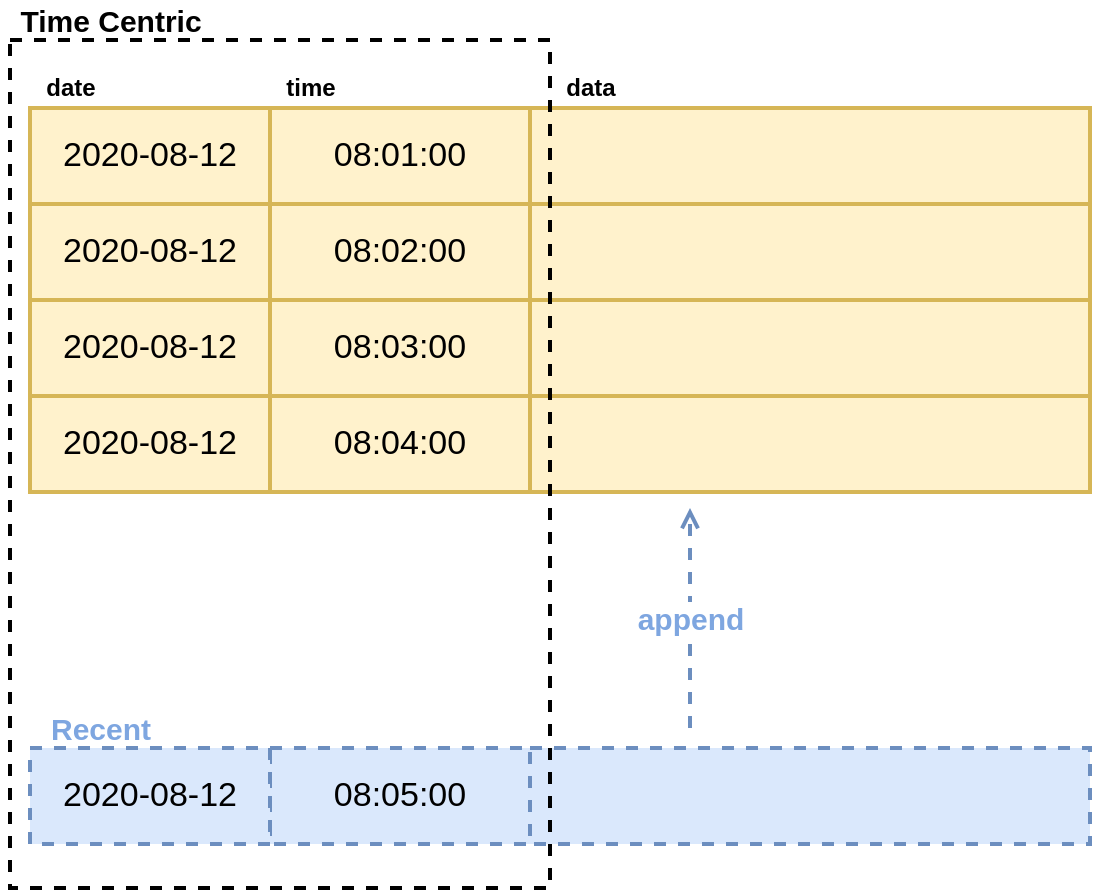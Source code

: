 <mxfile version="14.6.13" type="device" pages="4"><diagram id="tvjZmg80BJ4ctEvOq44K" name="Time Series Data"><mxGraphModel dx="1106" dy="1003" grid="1" gridSize="10" guides="1" tooltips="1" connect="1" arrows="1" fold="1" page="1" pageScale="1" pageWidth="850" pageHeight="1100" math="0" shadow="0"><root><mxCell id="0"/><mxCell id="1" parent="0"/><mxCell id="Ni51TnmwfrD2Zz_GujmC-1" value="2020-08-12" style="rounded=0;whiteSpace=wrap;html=1;strokeWidth=2;fontSize=17;fillColor=#fff2cc;strokeColor=#d6b656;" parent="1" vertex="1"><mxGeometry x="110" y="310" width="120" height="48" as="geometry"/></mxCell><mxCell id="Ni51TnmwfrD2Zz_GujmC-2" value="08:01:00" style="rounded=0;whiteSpace=wrap;html=1;strokeWidth=2;fontSize=17;fillColor=#fff2cc;strokeColor=#d6b656;" parent="1" vertex="1"><mxGeometry x="230" y="310" width="130" height="48" as="geometry"/></mxCell><mxCell id="Ni51TnmwfrD2Zz_GujmC-4" value="08:02:00" style="rounded=0;whiteSpace=wrap;html=1;strokeWidth=2;fontSize=17;fillColor=#fff2cc;strokeColor=#d6b656;" parent="1" vertex="1"><mxGeometry x="230" y="358" width="130" height="48" as="geometry"/></mxCell><mxCell id="Ni51TnmwfrD2Zz_GujmC-6" value="08:03:00" style="rounded=0;whiteSpace=wrap;html=1;strokeWidth=2;fontSize=17;fillColor=#fff2cc;strokeColor=#d6b656;" parent="1" vertex="1"><mxGeometry x="230" y="406" width="130" height="48" as="geometry"/></mxCell><mxCell id="Ni51TnmwfrD2Zz_GujmC-8" value="08:04:00" style="rounded=0;whiteSpace=wrap;html=1;strokeWidth=2;fontSize=17;fillColor=#fff2cc;strokeColor=#d6b656;" parent="1" vertex="1"><mxGeometry x="230" y="454" width="130" height="48" as="geometry"/></mxCell><mxCell id="Ni51TnmwfrD2Zz_GujmC-9" value="date" style="text;html=1;align=center;verticalAlign=middle;resizable=0;points=[];autosize=1;strokeColor=none;fontStyle=1" parent="1" vertex="1"><mxGeometry x="110" y="290" width="40" height="20" as="geometry"/></mxCell><mxCell id="Ni51TnmwfrD2Zz_GujmC-10" value="time" style="text;html=1;align=center;verticalAlign=middle;resizable=0;points=[];autosize=1;strokeColor=none;fontStyle=1" parent="1" vertex="1"><mxGeometry x="230" y="290" width="40" height="20" as="geometry"/></mxCell><mxCell id="Ni51TnmwfrD2Zz_GujmC-11" value="2020-08-12" style="rounded=0;whiteSpace=wrap;html=1;strokeWidth=2;fontSize=17;fillColor=#fff2cc;strokeColor=#d6b656;" parent="1" vertex="1"><mxGeometry x="110" y="358" width="120" height="48" as="geometry"/></mxCell><mxCell id="Ni51TnmwfrD2Zz_GujmC-12" value="2020-08-12" style="rounded=0;whiteSpace=wrap;html=1;strokeWidth=2;fontSize=17;fillColor=#fff2cc;strokeColor=#d6b656;" parent="1" vertex="1"><mxGeometry x="110" y="406" width="120" height="48" as="geometry"/></mxCell><mxCell id="Ni51TnmwfrD2Zz_GujmC-13" value="2020-08-12" style="rounded=0;whiteSpace=wrap;html=1;strokeWidth=2;fontSize=17;fillColor=#fff2cc;strokeColor=#d6b656;" parent="1" vertex="1"><mxGeometry x="110" y="454" width="120" height="48" as="geometry"/></mxCell><mxCell id="Ni51TnmwfrD2Zz_GujmC-14" value="" style="rounded=0;whiteSpace=wrap;html=1;strokeWidth=2;fontSize=17;fillColor=#fff2cc;strokeColor=#d6b656;" parent="1" vertex="1"><mxGeometry x="360" y="310" width="280" height="48" as="geometry"/></mxCell><mxCell id="Ni51TnmwfrD2Zz_GujmC-15" value="" style="rounded=0;whiteSpace=wrap;html=1;strokeWidth=2;fontSize=17;fillColor=#fff2cc;strokeColor=#d6b656;" parent="1" vertex="1"><mxGeometry x="360" y="358" width="280" height="48" as="geometry"/></mxCell><mxCell id="Ni51TnmwfrD2Zz_GujmC-16" value="" style="rounded=0;whiteSpace=wrap;html=1;strokeWidth=2;fontSize=17;fillColor=#fff2cc;strokeColor=#d6b656;" parent="1" vertex="1"><mxGeometry x="360" y="406" width="280" height="48" as="geometry"/></mxCell><mxCell id="Ni51TnmwfrD2Zz_GujmC-17" value="" style="rounded=0;whiteSpace=wrap;html=1;strokeWidth=2;fontSize=17;fillColor=#fff2cc;strokeColor=#d6b656;" parent="1" vertex="1"><mxGeometry x="360" y="454" width="280" height="48" as="geometry"/></mxCell><mxCell id="Ni51TnmwfrD2Zz_GujmC-18" value="08:05:00" style="rounded=0;whiteSpace=wrap;html=1;strokeWidth=2;fontSize=17;fillColor=#dae8fc;strokeColor=#6c8ebf;dashed=1;" parent="1" vertex="1"><mxGeometry x="230" y="630" width="130" height="48" as="geometry"/></mxCell><mxCell id="Ni51TnmwfrD2Zz_GujmC-19" value="2020-08-12" style="rounded=0;whiteSpace=wrap;html=1;strokeWidth=2;fontSize=17;fillColor=#dae8fc;strokeColor=#6c8ebf;dashed=1;" parent="1" vertex="1"><mxGeometry x="110" y="630" width="120" height="48" as="geometry"/></mxCell><mxCell id="Ni51TnmwfrD2Zz_GujmC-20" value="" style="rounded=0;whiteSpace=wrap;html=1;strokeWidth=2;fontSize=17;fillColor=#dae8fc;strokeColor=#6c8ebf;dashed=1;" parent="1" vertex="1"><mxGeometry x="360" y="630" width="280" height="48" as="geometry"/></mxCell><mxCell id="Ni51TnmwfrD2Zz_GujmC-21" value="append" style="endArrow=open;html=1;strokeWidth=2;dashed=1;endFill=0;fillColor=#dae8fc;strokeColor=#6c8ebf;fontColor=#7EA6E0;fontSize=15;fontStyle=1" parent="1" edge="1"><mxGeometry width="50" height="50" relative="1" as="geometry"><mxPoint x="440" y="620" as="sourcePoint"/><mxPoint x="440" y="510" as="targetPoint"/></mxGeometry></mxCell><mxCell id="Ni51TnmwfrD2Zz_GujmC-22" value="data" style="text;html=1;align=center;verticalAlign=middle;resizable=0;points=[];autosize=1;strokeColor=none;fontStyle=1" parent="1" vertex="1"><mxGeometry x="370" y="290" width="40" height="20" as="geometry"/></mxCell><mxCell id="Ni51TnmwfrD2Zz_GujmC-23" value="Recent" style="text;html=1;align=center;verticalAlign=middle;resizable=0;points=[];autosize=1;strokeColor=none;fontSize=15;fontColor=#7EA6E0;fontStyle=1" parent="1" vertex="1"><mxGeometry x="110" y="610" width="70" height="20" as="geometry"/></mxCell><mxCell id="Ni51TnmwfrD2Zz_GujmC-24" value="" style="rounded=0;whiteSpace=wrap;html=1;strokeWidth=2;fontSize=17;dashed=1;fontColor=#7EA6E0;fillColor=none;" parent="1" vertex="1"><mxGeometry x="100" y="276" width="270" height="424" as="geometry"/></mxCell><mxCell id="Ni51TnmwfrD2Zz_GujmC-25" value="Time Centric" style="text;html=1;align=center;verticalAlign=middle;resizable=0;points=[];autosize=1;fontSize=15;fontStyle=1" parent="1" vertex="1"><mxGeometry x="95" y="256" width="110" height="20" as="geometry"/></mxCell></root></mxGraphModel></diagram><diagram id="niwsqTGdOMO9non4KrKn" name="chunk"><mxGraphModel dx="1106" dy="1003" grid="1" gridSize="10" guides="1" tooltips="1" connect="1" arrows="1" fold="1" page="1" pageScale="1" pageWidth="850" pageHeight="1100" math="0" shadow="0"><root><mxCell id="eSI1UPvOs0fSMPOJMn6v-0"/><mxCell id="eSI1UPvOs0fSMPOJMn6v-1" parent="eSI1UPvOs0fSMPOJMn6v-0"/><mxCell id="Gyn_Cm93lA5o3Iy0BYOc-23" value="hypertable" style="text;html=1;align=center;verticalAlign=middle;resizable=0;points=[];autosize=1;fontSize=15;fontStyle=1" parent="eSI1UPvOs0fSMPOJMn6v-1" vertex="1"><mxGeometry x="90" y="210" width="90" height="20" as="geometry"/></mxCell><mxCell id="Gyn_Cm93lA5o3Iy0BYOc-41" value="2020-08-13" style="rounded=0;whiteSpace=wrap;html=1;strokeWidth=2;fontSize=17;fillColor=#fff2cc;strokeColor=#d6b656;" parent="eSI1UPvOs0fSMPOJMn6v-1" vertex="1"><mxGeometry x="110" y="560" width="120" height="48" as="geometry"/></mxCell><mxCell id="Gyn_Cm93lA5o3Iy0BYOc-42" value="2020-08-13" style="rounded=0;whiteSpace=wrap;html=1;strokeWidth=2;fontSize=17;fillColor=#fff2cc;strokeColor=#d6b656;" parent="eSI1UPvOs0fSMPOJMn6v-1" vertex="1"><mxGeometry x="110" y="608" width="120" height="48" as="geometry"/></mxCell><mxCell id="Gyn_Cm93lA5o3Iy0BYOc-45" value="" style="rounded=0;whiteSpace=wrap;html=1;strokeWidth=2;fontSize=17;fillColor=#fff2cc;strokeColor=#d6b656;" parent="eSI1UPvOs0fSMPOJMn6v-1" vertex="1"><mxGeometry x="360" y="560" width="310" height="48" as="geometry"/></mxCell><mxCell id="Gyn_Cm93lA5o3Iy0BYOc-46" value="" style="rounded=0;whiteSpace=wrap;html=1;strokeWidth=2;fontSize=17;fillColor=#fff2cc;strokeColor=#d6b656;" parent="eSI1UPvOs0fSMPOJMn6v-1" vertex="1"><mxGeometry x="360" y="608" width="310" height="48" as="geometry"/></mxCell><mxCell id="Gyn_Cm93lA5o3Iy0BYOc-47" value="" style="rounded=0;whiteSpace=wrap;html=1;strokeWidth=2;fontSize=17;fillColor=#fff2cc;strokeColor=#d6b656;" parent="eSI1UPvOs0fSMPOJMn6v-1" vertex="1"><mxGeometry x="360" y="656" width="310" height="48" as="geometry"/></mxCell><mxCell id="Gyn_Cm93lA5o3Iy0BYOc-48" value="" style="rounded=0;whiteSpace=wrap;html=1;strokeWidth=2;fontSize=17;fillColor=#fff2cc;strokeColor=#d6b656;" parent="eSI1UPvOs0fSMPOJMn6v-1" vertex="1"><mxGeometry x="360" y="704" width="310" height="48" as="geometry"/></mxCell><mxCell id="Gyn_Cm93lA5o3Iy0BYOc-49" value="00:00:00" style="rounded=0;whiteSpace=wrap;html=1;strokeWidth=2;fontSize=17;fillColor=#fff2cc;strokeColor=#d6b656;" parent="eSI1UPvOs0fSMPOJMn6v-1" vertex="1"><mxGeometry x="230" y="560" width="130" height="48" as="geometry"/></mxCell><mxCell id="Gyn_Cm93lA5o3Iy0BYOc-50" value="00:01:00" style="rounded=0;whiteSpace=wrap;html=1;strokeWidth=2;fontSize=17;fillColor=#fff2cc;strokeColor=#d6b656;" parent="eSI1UPvOs0fSMPOJMn6v-1" vertex="1"><mxGeometry x="230" y="608" width="130" height="48" as="geometry"/></mxCell><mxCell id="Gyn_Cm93lA5o3Iy0BYOc-51" value="..." style="rounded=0;whiteSpace=wrap;html=1;strokeWidth=2;fontSize=17;fillColor=#fff2cc;strokeColor=#d6b656;" parent="eSI1UPvOs0fSMPOJMn6v-1" vertex="1"><mxGeometry x="230" y="656" width="130" height="48" as="geometry"/></mxCell><mxCell id="Gyn_Cm93lA5o3Iy0BYOc-52" value="23:59:00" style="rounded=0;whiteSpace=wrap;html=1;strokeWidth=2;fontSize=17;fillColor=#fff2cc;strokeColor=#d6b656;" parent="eSI1UPvOs0fSMPOJMn6v-1" vertex="1"><mxGeometry x="230" y="704" width="130" height="48" as="geometry"/></mxCell><mxCell id="Gyn_Cm93lA5o3Iy0BYOc-53" value="2020-08-13" style="rounded=0;whiteSpace=wrap;html=1;strokeWidth=2;fontSize=17;fillColor=#fff2cc;strokeColor=#d6b656;" parent="eSI1UPvOs0fSMPOJMn6v-1" vertex="1"><mxGeometry x="110" y="656" width="120" height="48" as="geometry"/></mxCell><mxCell id="Gyn_Cm93lA5o3Iy0BYOc-54" value="2020-08-13" style="rounded=0;whiteSpace=wrap;html=1;strokeWidth=2;fontSize=17;fillColor=#fff2cc;strokeColor=#d6b656;" parent="eSI1UPvOs0fSMPOJMn6v-1" vertex="1"><mxGeometry x="110" y="704" width="120" height="48" as="geometry"/></mxCell><mxCell id="Gyn_Cm93lA5o3Iy0BYOc-26" value="00:00:00" style="rounded=0;whiteSpace=wrap;html=1;strokeWidth=2;fontSize=12;fillColor=#ffe6cc;strokeColor=#d79b00;" parent="eSI1UPvOs0fSMPOJMn6v-1" vertex="1"><mxGeometry x="421.126" y="256.14" width="77.757" height="27.718" as="geometry"/></mxCell><mxCell id="Gyn_Cm93lA5o3Iy0BYOc-27" value="00:01:00" style="rounded=0;whiteSpace=wrap;html=1;strokeWidth=2;fontSize=12;fillColor=#ffe6cc;strokeColor=#d79b00;" parent="eSI1UPvOs0fSMPOJMn6v-1" vertex="1"><mxGeometry x="421.126" y="283.858" width="77.757" height="27.718" as="geometry"/></mxCell><mxCell id="Gyn_Cm93lA5o3Iy0BYOc-28" value="..." style="rounded=0;whiteSpace=wrap;html=1;strokeWidth=2;fontSize=12;fillColor=#ffe6cc;strokeColor=#d79b00;" parent="eSI1UPvOs0fSMPOJMn6v-1" vertex="1"><mxGeometry x="421.126" y="311.577" width="77.757" height="27.718" as="geometry"/></mxCell><mxCell id="Gyn_Cm93lA5o3Iy0BYOc-29" value="23:59:00" style="rounded=0;whiteSpace=wrap;html=1;strokeWidth=2;fontSize=12;fillColor=#ffe6cc;strokeColor=#d79b00;" parent="eSI1UPvOs0fSMPOJMn6v-1" vertex="1"><mxGeometry x="421.126" y="339.295" width="77.757" height="27.718" as="geometry"/></mxCell><mxCell id="Gyn_Cm93lA5o3Iy0BYOc-33" value="" style="rounded=0;whiteSpace=wrap;html=1;strokeWidth=2;fontSize=12;fillColor=#ffe6cc;strokeColor=#d79b00;" parent="eSI1UPvOs0fSMPOJMn6v-1" vertex="1"><mxGeometry x="498.883" y="256.14" width="167.477" height="27.718" as="geometry"/></mxCell><mxCell id="Gyn_Cm93lA5o3Iy0BYOc-34" value="" style="rounded=0;whiteSpace=wrap;html=1;strokeWidth=2;fontSize=12;fillColor=#ffe6cc;strokeColor=#d79b00;" parent="eSI1UPvOs0fSMPOJMn6v-1" vertex="1"><mxGeometry x="498.883" y="283.858" width="167.477" height="27.718" as="geometry"/></mxCell><mxCell id="Gyn_Cm93lA5o3Iy0BYOc-35" value="" style="rounded=0;whiteSpace=wrap;html=1;strokeWidth=2;fontSize=12;fillColor=#ffe6cc;strokeColor=#d79b00;" parent="eSI1UPvOs0fSMPOJMn6v-1" vertex="1"><mxGeometry x="498.883" y="311.577" width="167.477" height="27.718" as="geometry"/></mxCell><mxCell id="Gyn_Cm93lA5o3Iy0BYOc-36" value="" style="rounded=0;whiteSpace=wrap;html=1;strokeWidth=2;fontSize=12;fillColor=#ffe6cc;strokeColor=#d79b00;" parent="eSI1UPvOs0fSMPOJMn6v-1" vertex="1"><mxGeometry x="498.883" y="339.295" width="167.477" height="27.718" as="geometry"/></mxCell><mxCell id="Gyn_Cm93lA5o3Iy0BYOc-57" value="2020-08-10" style="text;html=1;align=center;verticalAlign=middle;resizable=0;points=[];autosize=1;strokeColor=none;fontSize=12;fontColor=#FFB570;" parent="eSI1UPvOs0fSMPOJMn6v-1" vertex="1"><mxGeometry x="419.35" y="236.14" width="80" height="20" as="geometry"/></mxCell><mxCell id="Gyn_Cm93lA5o3Iy0BYOc-10" value="" style="rounded=0;whiteSpace=wrap;html=1;strokeWidth=2;fontSize=12;fillColor=#ffe6cc;strokeColor=#d79b00;" parent="eSI1UPvOs0fSMPOJMn6v-1" vertex="1"><mxGeometry x="498.88" y="409.997" width="167.477" height="27.718" as="geometry"/></mxCell><mxCell id="Gyn_Cm93lA5o3Iy0BYOc-11" value="" style="rounded=0;whiteSpace=wrap;html=1;strokeWidth=2;fontSize=12;fillColor=#ffe6cc;strokeColor=#d79b00;" parent="eSI1UPvOs0fSMPOJMn6v-1" vertex="1"><mxGeometry x="498.88" y="437.715" width="167.477" height="27.718" as="geometry"/></mxCell><mxCell id="Gyn_Cm93lA5o3Iy0BYOc-12" value="" style="rounded=0;whiteSpace=wrap;html=1;strokeWidth=2;fontSize=12;fillColor=#ffe6cc;strokeColor=#d79b00;" parent="eSI1UPvOs0fSMPOJMn6v-1" vertex="1"><mxGeometry x="498.88" y="465.433" width="167.477" height="27.718" as="geometry"/></mxCell><mxCell id="Gyn_Cm93lA5o3Iy0BYOc-13" value="" style="rounded=0;whiteSpace=wrap;html=1;strokeWidth=2;fontSize=12;fillColor=#ffe6cc;strokeColor=#d79b00;" parent="eSI1UPvOs0fSMPOJMn6v-1" vertex="1"><mxGeometry x="498.88" y="493.152" width="167.477" height="27.718" as="geometry"/></mxCell><mxCell id="Gyn_Cm93lA5o3Iy0BYOc-37" value="00:00:00" style="rounded=0;whiteSpace=wrap;html=1;strokeWidth=2;fontSize=12;fillColor=#ffe6cc;strokeColor=#d79b00;" parent="eSI1UPvOs0fSMPOJMn6v-1" vertex="1"><mxGeometry x="421.123" y="409.997" width="77.757" height="27.718" as="geometry"/></mxCell><mxCell id="Gyn_Cm93lA5o3Iy0BYOc-38" value="00:01:00" style="rounded=0;whiteSpace=wrap;html=1;strokeWidth=2;fontSize=12;fillColor=#ffe6cc;strokeColor=#d79b00;" parent="eSI1UPvOs0fSMPOJMn6v-1" vertex="1"><mxGeometry x="421.123" y="437.715" width="77.757" height="27.718" as="geometry"/></mxCell><mxCell id="Gyn_Cm93lA5o3Iy0BYOc-39" value="..." style="rounded=0;whiteSpace=wrap;html=1;strokeWidth=2;fontSize=12;fillColor=#ffe6cc;strokeColor=#d79b00;" parent="eSI1UPvOs0fSMPOJMn6v-1" vertex="1"><mxGeometry x="421.123" y="465.433" width="77.757" height="27.718" as="geometry"/></mxCell><mxCell id="Gyn_Cm93lA5o3Iy0BYOc-40" value="23:59:00" style="rounded=0;whiteSpace=wrap;html=1;strokeWidth=2;fontSize=12;fillColor=#ffe6cc;strokeColor=#d79b00;" parent="eSI1UPvOs0fSMPOJMn6v-1" vertex="1"><mxGeometry x="421.123" y="493.152" width="77.757" height="27.718" as="geometry"/></mxCell><mxCell id="Gyn_Cm93lA5o3Iy0BYOc-58" value="2020-08-12" style="text;html=1;align=center;verticalAlign=middle;resizable=0;points=[];autosize=1;strokeColor=none;fontSize=12;fontColor=#FFB570;" parent="eSI1UPvOs0fSMPOJMn6v-1" vertex="1"><mxGeometry x="421.13" y="390" width="80" height="20" as="geometry"/></mxCell><mxCell id="Gyn_Cm93lA5o3Iy0BYOc-59" value="00:00:00" style="rounded=0;whiteSpace=wrap;html=1;strokeWidth=2;fontSize=12;fillColor=#ffe6cc;strokeColor=#d79b00;" parent="eSI1UPvOs0fSMPOJMn6v-1" vertex="1"><mxGeometry x="111.776" y="260" width="77.757" height="27.718" as="geometry"/></mxCell><mxCell id="Gyn_Cm93lA5o3Iy0BYOc-60" value="00:01:00" style="rounded=0;whiteSpace=wrap;html=1;strokeWidth=2;fontSize=12;fillColor=#ffe6cc;strokeColor=#d79b00;" parent="eSI1UPvOs0fSMPOJMn6v-1" vertex="1"><mxGeometry x="111.776" y="287.718" width="77.757" height="27.718" as="geometry"/></mxCell><mxCell id="Gyn_Cm93lA5o3Iy0BYOc-61" value="..." style="rounded=0;whiteSpace=wrap;html=1;strokeWidth=2;fontSize=12;fillColor=#ffe6cc;strokeColor=#d79b00;" parent="eSI1UPvOs0fSMPOJMn6v-1" vertex="1"><mxGeometry x="111.776" y="315.437" width="77.757" height="27.718" as="geometry"/></mxCell><mxCell id="Gyn_Cm93lA5o3Iy0BYOc-62" value="23:59:00" style="rounded=0;whiteSpace=wrap;html=1;strokeWidth=2;fontSize=12;fillColor=#ffe6cc;strokeColor=#d79b00;" parent="eSI1UPvOs0fSMPOJMn6v-1" vertex="1"><mxGeometry x="111.776" y="343.155" width="77.757" height="27.718" as="geometry"/></mxCell><mxCell id="Gyn_Cm93lA5o3Iy0BYOc-63" value="" style="rounded=0;whiteSpace=wrap;html=1;strokeWidth=2;fontSize=12;fillColor=#ffe6cc;strokeColor=#d79b00;" parent="eSI1UPvOs0fSMPOJMn6v-1" vertex="1"><mxGeometry x="189.533" y="260" width="167.477" height="27.718" as="geometry"/></mxCell><mxCell id="Gyn_Cm93lA5o3Iy0BYOc-64" value="" style="rounded=0;whiteSpace=wrap;html=1;strokeWidth=2;fontSize=12;fillColor=#ffe6cc;strokeColor=#d79b00;" parent="eSI1UPvOs0fSMPOJMn6v-1" vertex="1"><mxGeometry x="189.533" y="287.718" width="167.477" height="27.718" as="geometry"/></mxCell><mxCell id="Gyn_Cm93lA5o3Iy0BYOc-65" value="" style="rounded=0;whiteSpace=wrap;html=1;strokeWidth=2;fontSize=12;fillColor=#ffe6cc;strokeColor=#d79b00;" parent="eSI1UPvOs0fSMPOJMn6v-1" vertex="1"><mxGeometry x="189.533" y="315.437" width="167.477" height="27.718" as="geometry"/></mxCell><mxCell id="Gyn_Cm93lA5o3Iy0BYOc-66" value="" style="rounded=0;whiteSpace=wrap;html=1;strokeWidth=2;fontSize=12;fillColor=#ffe6cc;strokeColor=#d79b00;" parent="eSI1UPvOs0fSMPOJMn6v-1" vertex="1"><mxGeometry x="189.533" y="343.155" width="167.477" height="27.718" as="geometry"/></mxCell><mxCell id="Gyn_Cm93lA5o3Iy0BYOc-67" value="2020-08-09" style="text;html=1;align=center;verticalAlign=middle;resizable=0;points=[];autosize=1;strokeColor=none;fontSize=12;fontColor=#FFB570;" parent="eSI1UPvOs0fSMPOJMn6v-1" vertex="1"><mxGeometry x="110.0" y="240" width="80" height="20" as="geometry"/></mxCell><mxCell id="Gyn_Cm93lA5o3Iy0BYOc-68" value="00:00:00" style="rounded=0;whiteSpace=wrap;html=1;strokeWidth=2;fontSize=12;fillColor=#ffe6cc;strokeColor=#d79b00;" parent="eSI1UPvOs0fSMPOJMn6v-1" vertex="1"><mxGeometry x="113.556" y="410" width="77.757" height="27.718" as="geometry"/></mxCell><mxCell id="Gyn_Cm93lA5o3Iy0BYOc-69" value="00:01:00" style="rounded=0;whiteSpace=wrap;html=1;strokeWidth=2;fontSize=12;fillColor=#ffe6cc;strokeColor=#d79b00;" parent="eSI1UPvOs0fSMPOJMn6v-1" vertex="1"><mxGeometry x="113.556" y="437.718" width="77.757" height="27.718" as="geometry"/></mxCell><mxCell id="Gyn_Cm93lA5o3Iy0BYOc-70" value="..." style="rounded=0;whiteSpace=wrap;html=1;strokeWidth=2;fontSize=12;fillColor=#ffe6cc;strokeColor=#d79b00;" parent="eSI1UPvOs0fSMPOJMn6v-1" vertex="1"><mxGeometry x="113.556" y="465.437" width="77.757" height="27.718" as="geometry"/></mxCell><mxCell id="Gyn_Cm93lA5o3Iy0BYOc-71" value="23:59:00" style="rounded=0;whiteSpace=wrap;html=1;strokeWidth=2;fontSize=12;fillColor=#ffe6cc;strokeColor=#d79b00;" parent="eSI1UPvOs0fSMPOJMn6v-1" vertex="1"><mxGeometry x="113.556" y="493.155" width="77.757" height="27.718" as="geometry"/></mxCell><mxCell id="Gyn_Cm93lA5o3Iy0BYOc-72" value="" style="rounded=0;whiteSpace=wrap;html=1;strokeWidth=2;fontSize=12;fillColor=#ffe6cc;strokeColor=#d79b00;" parent="eSI1UPvOs0fSMPOJMn6v-1" vertex="1"><mxGeometry x="191.313" y="410" width="167.477" height="27.718" as="geometry"/></mxCell><mxCell id="Gyn_Cm93lA5o3Iy0BYOc-73" value="" style="rounded=0;whiteSpace=wrap;html=1;strokeWidth=2;fontSize=12;fillColor=#ffe6cc;strokeColor=#d79b00;" parent="eSI1UPvOs0fSMPOJMn6v-1" vertex="1"><mxGeometry x="191.313" y="437.718" width="167.477" height="27.718" as="geometry"/></mxCell><mxCell id="Gyn_Cm93lA5o3Iy0BYOc-74" value="" style="rounded=0;whiteSpace=wrap;html=1;strokeWidth=2;fontSize=12;fillColor=#ffe6cc;strokeColor=#d79b00;" parent="eSI1UPvOs0fSMPOJMn6v-1" vertex="1"><mxGeometry x="191.313" y="465.437" width="167.477" height="27.718" as="geometry"/></mxCell><mxCell id="Gyn_Cm93lA5o3Iy0BYOc-75" value="" style="rounded=0;whiteSpace=wrap;html=1;strokeWidth=2;fontSize=12;fillColor=#ffe6cc;strokeColor=#d79b00;" parent="eSI1UPvOs0fSMPOJMn6v-1" vertex="1"><mxGeometry x="191.313" y="493.155" width="167.477" height="27.718" as="geometry"/></mxCell><mxCell id="Gyn_Cm93lA5o3Iy0BYOc-76" value="2020-08-11" style="text;html=1;align=center;verticalAlign=middle;resizable=0;points=[];autosize=1;strokeColor=none;fontSize=12;fontColor=#FFB570;" parent="eSI1UPvOs0fSMPOJMn6v-1" vertex="1"><mxGeometry x="113.56" y="390" width="80" height="20" as="geometry"/></mxCell><mxCell id="Gyn_Cm93lA5o3Iy0BYOc-77" value="" style="rounded=0;whiteSpace=wrap;html=1;strokeWidth=2;fontSize=17;dashed=1;fontColor=#FFB570;fillColor=none;" parent="eSI1UPvOs0fSMPOJMn6v-1" vertex="1"><mxGeometry x="90" y="230" width="600" height="547.86" as="geometry"/></mxCell></root></mxGraphModel></diagram><diagram id="d7K7p_PS4vyeyrWWzFYJ" name="Page-3"><mxGraphModel dx="1106" dy="1003" grid="1" gridSize="10" guides="1" tooltips="1" connect="1" arrows="1" fold="1" page="1" pageScale="1" pageWidth="850" pageHeight="1100" math="0" shadow="0"><root><mxCell id="mo-0rYfm5s46Sw8cWYRb-0"/><mxCell id="mo-0rYfm5s46Sw8cWYRb-1" parent="mo-0rYfm5s46Sw8cWYRb-0"/><mxCell id="pZgE9mDaFHN2-WI-m8JW-0" value="2020-08-13" style="rounded=0;whiteSpace=wrap;html=1;strokeWidth=2;fontSize=17;fillColor=#fff2cc;strokeColor=#d6b656;" parent="mo-0rYfm5s46Sw8cWYRb-1" vertex="1"><mxGeometry x="140" y="170" width="120" height="48" as="geometry"/></mxCell><mxCell id="pZgE9mDaFHN2-WI-m8JW-1" value="2020-08-13" style="rounded=0;whiteSpace=wrap;html=1;strokeWidth=2;fontSize=17;fillColor=#fff2cc;strokeColor=#d6b656;" parent="mo-0rYfm5s46Sw8cWYRb-1" vertex="1"><mxGeometry x="140" y="230" width="120" height="48" as="geometry"/></mxCell><mxCell id="pZgE9mDaFHN2-WI-m8JW-2" value="" style="rounded=0;whiteSpace=wrap;html=1;strokeWidth=2;fontSize=17;fillColor=#ffe6cc;strokeColor=#d79b00;" parent="mo-0rYfm5s46Sw8cWYRb-1" vertex="1"><mxGeometry x="390" y="170" width="70" height="48" as="geometry"/></mxCell><mxCell id="pZgE9mDaFHN2-WI-m8JW-3" value="" style="rounded=0;whiteSpace=wrap;html=1;strokeWidth=2;fontSize=17;fillColor=#ffe6cc;strokeColor=#d79b00;" parent="mo-0rYfm5s46Sw8cWYRb-1" vertex="1"><mxGeometry x="390" y="230" width="70" height="48" as="geometry"/></mxCell><mxCell id="pZgE9mDaFHN2-WI-m8JW-4" value="" style="rounded=0;whiteSpace=wrap;html=1;strokeWidth=2;fontSize=17;fillColor=#ffe6cc;strokeColor=#d79b00;" parent="mo-0rYfm5s46Sw8cWYRb-1" vertex="1"><mxGeometry x="390" y="290" width="70" height="48" as="geometry"/></mxCell><mxCell id="pZgE9mDaFHN2-WI-m8JW-5" value="" style="rounded=0;whiteSpace=wrap;html=1;strokeWidth=2;fontSize=17;fillColor=#ffe6cc;strokeColor=#d79b00;" parent="mo-0rYfm5s46Sw8cWYRb-1" vertex="1"><mxGeometry x="390" y="350" width="70" height="48" as="geometry"/></mxCell><mxCell id="pZgE9mDaFHN2-WI-m8JW-6" value="00:00:00" style="rounded=0;whiteSpace=wrap;html=1;strokeWidth=2;fontSize=17;fillColor=#fff2cc;strokeColor=#d6b656;" parent="mo-0rYfm5s46Sw8cWYRb-1" vertex="1"><mxGeometry x="260" y="170" width="130" height="48" as="geometry"/></mxCell><mxCell id="pZgE9mDaFHN2-WI-m8JW-7" value="00:01:00" style="rounded=0;whiteSpace=wrap;html=1;strokeWidth=2;fontSize=17;fillColor=#fff2cc;strokeColor=#d6b656;" parent="mo-0rYfm5s46Sw8cWYRb-1" vertex="1"><mxGeometry x="260" y="230" width="130" height="48" as="geometry"/></mxCell><mxCell id="pZgE9mDaFHN2-WI-m8JW-8" value="..." style="rounded=0;whiteSpace=wrap;html=1;strokeWidth=2;fontSize=17;fillColor=#fff2cc;strokeColor=#d6b656;" parent="mo-0rYfm5s46Sw8cWYRb-1" vertex="1"><mxGeometry x="260" y="290" width="130" height="48" as="geometry"/></mxCell><mxCell id="pZgE9mDaFHN2-WI-m8JW-9" value="23:59:00" style="rounded=0;whiteSpace=wrap;html=1;strokeWidth=2;fontSize=17;fillColor=#fff2cc;strokeColor=#d6b656;" parent="mo-0rYfm5s46Sw8cWYRb-1" vertex="1"><mxGeometry x="260" y="350" width="130" height="48" as="geometry"/></mxCell><mxCell id="pZgE9mDaFHN2-WI-m8JW-10" value="2020-08-13" style="rounded=0;whiteSpace=wrap;html=1;strokeWidth=2;fontSize=17;fillColor=#fff2cc;strokeColor=#d6b656;" parent="mo-0rYfm5s46Sw8cWYRb-1" vertex="1"><mxGeometry x="140" y="290" width="120" height="48" as="geometry"/></mxCell><mxCell id="pZgE9mDaFHN2-WI-m8JW-11" value="2020-08-13" style="rounded=0;whiteSpace=wrap;html=1;strokeWidth=2;fontSize=17;fillColor=#fff2cc;strokeColor=#d6b656;" parent="mo-0rYfm5s46Sw8cWYRb-1" vertex="1"><mxGeometry x="140" y="350" width="120" height="48" as="geometry"/></mxCell><mxCell id="MFoaeWt4T9LfHfWbJHIB-6" value="00:00:00" style="rounded=0;whiteSpace=wrap;html=1;strokeWidth=2;fontSize=17;fillColor=#fff2cc;strokeColor=#d6b656;" parent="mo-0rYfm5s46Sw8cWYRb-1" vertex="1"><mxGeometry x="140" y="464" width="130" height="48" as="geometry"/></mxCell><mxCell id="MFoaeWt4T9LfHfWbJHIB-7" value="00:01:00" style="rounded=0;whiteSpace=wrap;html=1;strokeWidth=2;fontSize=17;fillColor=#fff2cc;strokeColor=#d6b656;" parent="mo-0rYfm5s46Sw8cWYRb-1" vertex="1"><mxGeometry x="140" y="512" width="130" height="48" as="geometry"/></mxCell><mxCell id="MFoaeWt4T9LfHfWbJHIB-8" value="..." style="rounded=0;whiteSpace=wrap;html=1;strokeWidth=2;fontSize=17;fillColor=#fff2cc;strokeColor=#d6b656;" parent="mo-0rYfm5s46Sw8cWYRb-1" vertex="1"><mxGeometry x="140" y="560" width="130" height="48" as="geometry"/></mxCell><mxCell id="MFoaeWt4T9LfHfWbJHIB-9" value="23:59:00" style="rounded=0;whiteSpace=wrap;html=1;strokeWidth=2;fontSize=17;fillColor=#fff2cc;strokeColor=#d6b656;" parent="mo-0rYfm5s46Sw8cWYRb-1" vertex="1"><mxGeometry x="140" y="608" width="130" height="48" as="geometry"/></mxCell><mxCell id="MFoaeWt4T9LfHfWbJHIB-12" value="" style="rounded=0;whiteSpace=wrap;html=1;strokeWidth=2;fontSize=17;fillColor=#ffe6cc;strokeColor=#d79b00;" parent="mo-0rYfm5s46Sw8cWYRb-1" vertex="1"><mxGeometry x="460" y="170" width="70" height="48" as="geometry"/></mxCell><mxCell id="MFoaeWt4T9LfHfWbJHIB-13" value="" style="rounded=0;whiteSpace=wrap;html=1;strokeWidth=2;fontSize=17;fillColor=#ffe6cc;strokeColor=#d79b00;" parent="mo-0rYfm5s46Sw8cWYRb-1" vertex="1"><mxGeometry x="460" y="230" width="70" height="48" as="geometry"/></mxCell><mxCell id="MFoaeWt4T9LfHfWbJHIB-14" value="" style="rounded=0;whiteSpace=wrap;html=1;strokeWidth=2;fontSize=17;fillColor=#ffe6cc;strokeColor=#d79b00;" parent="mo-0rYfm5s46Sw8cWYRb-1" vertex="1"><mxGeometry x="460" y="290" width="70" height="48" as="geometry"/></mxCell><mxCell id="MFoaeWt4T9LfHfWbJHIB-15" value="" style="rounded=0;whiteSpace=wrap;html=1;strokeWidth=2;fontSize=17;fillColor=#ffe6cc;strokeColor=#d79b00;" parent="mo-0rYfm5s46Sw8cWYRb-1" vertex="1"><mxGeometry x="460" y="350" width="70" height="48" as="geometry"/></mxCell><mxCell id="MFoaeWt4T9LfHfWbJHIB-16" value="" style="rounded=0;whiteSpace=wrap;html=1;strokeWidth=2;fontSize=17;fillColor=#ffe6cc;strokeColor=#d79b00;" parent="mo-0rYfm5s46Sw8cWYRb-1" vertex="1"><mxGeometry x="530" y="170" width="70" height="48" as="geometry"/></mxCell><mxCell id="MFoaeWt4T9LfHfWbJHIB-17" value="" style="rounded=0;whiteSpace=wrap;html=1;strokeWidth=2;fontSize=17;fillColor=#ffe6cc;strokeColor=#d79b00;" parent="mo-0rYfm5s46Sw8cWYRb-1" vertex="1"><mxGeometry x="530" y="230" width="70" height="48" as="geometry"/></mxCell><mxCell id="MFoaeWt4T9LfHfWbJHIB-18" value="" style="rounded=0;whiteSpace=wrap;html=1;strokeWidth=2;fontSize=17;fillColor=#ffe6cc;strokeColor=#d79b00;" parent="mo-0rYfm5s46Sw8cWYRb-1" vertex="1"><mxGeometry x="530" y="290" width="70" height="48" as="geometry"/></mxCell><mxCell id="MFoaeWt4T9LfHfWbJHIB-19" value="" style="rounded=0;whiteSpace=wrap;html=1;strokeWidth=2;fontSize=17;fillColor=#ffe6cc;strokeColor=#d79b00;" parent="mo-0rYfm5s46Sw8cWYRb-1" vertex="1"><mxGeometry x="530" y="350" width="70" height="48" as="geometry"/></mxCell><mxCell id="MFoaeWt4T9LfHfWbJHIB-20" value="" style="rounded=0;whiteSpace=wrap;html=1;strokeWidth=2;fontSize=17;fillColor=#ffe6cc;strokeColor=#d79b00;" parent="mo-0rYfm5s46Sw8cWYRb-1" vertex="1"><mxGeometry x="600" y="170" width="70" height="48" as="geometry"/></mxCell><mxCell id="MFoaeWt4T9LfHfWbJHIB-21" value="" style="rounded=0;whiteSpace=wrap;html=1;strokeWidth=2;fontSize=17;fillColor=#ffe6cc;strokeColor=#d79b00;" parent="mo-0rYfm5s46Sw8cWYRb-1" vertex="1"><mxGeometry x="600" y="230" width="70" height="48" as="geometry"/></mxCell><mxCell id="MFoaeWt4T9LfHfWbJHIB-22" value="" style="rounded=0;whiteSpace=wrap;html=1;strokeWidth=2;fontSize=17;fillColor=#ffe6cc;strokeColor=#d79b00;" parent="mo-0rYfm5s46Sw8cWYRb-1" vertex="1"><mxGeometry x="600" y="290" width="70" height="48" as="geometry"/></mxCell><mxCell id="MFoaeWt4T9LfHfWbJHIB-23" value="" style="rounded=0;whiteSpace=wrap;html=1;strokeWidth=2;fontSize=17;fillColor=#ffe6cc;strokeColor=#d79b00;" parent="mo-0rYfm5s46Sw8cWYRb-1" vertex="1"><mxGeometry x="600" y="350" width="70" height="48" as="geometry"/></mxCell><mxCell id="MFoaeWt4T9LfHfWbJHIB-24" value="" style="rounded=0;whiteSpace=wrap;html=1;strokeWidth=2;fontSize=17;fillColor=#ffe6cc;strokeColor=#d79b00;" parent="mo-0rYfm5s46Sw8cWYRb-1" vertex="1"><mxGeometry x="295" y="464" width="70" height="48" as="geometry"/></mxCell><mxCell id="MFoaeWt4T9LfHfWbJHIB-25" value="" style="rounded=0;whiteSpace=wrap;html=1;strokeWidth=2;fontSize=17;fillColor=#ffe6cc;strokeColor=#d79b00;" parent="mo-0rYfm5s46Sw8cWYRb-1" vertex="1"><mxGeometry x="295" y="512" width="70" height="48" as="geometry"/></mxCell><mxCell id="MFoaeWt4T9LfHfWbJHIB-26" value="" style="rounded=0;whiteSpace=wrap;html=1;strokeWidth=2;fontSize=17;fillColor=#ffe6cc;strokeColor=#d79b00;" parent="mo-0rYfm5s46Sw8cWYRb-1" vertex="1"><mxGeometry x="295" y="560" width="70" height="48" as="geometry"/></mxCell><mxCell id="MFoaeWt4T9LfHfWbJHIB-27" value="" style="rounded=0;whiteSpace=wrap;html=1;strokeWidth=2;fontSize=17;fillColor=#ffe6cc;strokeColor=#d79b00;" parent="mo-0rYfm5s46Sw8cWYRb-1" vertex="1"><mxGeometry x="295" y="608" width="70" height="48" as="geometry"/></mxCell><mxCell id="MFoaeWt4T9LfHfWbJHIB-28" value="" style="rounded=0;whiteSpace=wrap;html=1;strokeWidth=2;fontSize=17;fillColor=#ffe6cc;strokeColor=#d79b00;" parent="mo-0rYfm5s46Sw8cWYRb-1" vertex="1"><mxGeometry x="390" y="464" width="70" height="48" as="geometry"/></mxCell><mxCell id="MFoaeWt4T9LfHfWbJHIB-29" value="" style="rounded=0;whiteSpace=wrap;html=1;strokeWidth=2;fontSize=17;fillColor=#ffe6cc;strokeColor=#d79b00;" parent="mo-0rYfm5s46Sw8cWYRb-1" vertex="1"><mxGeometry x="390" y="512" width="70" height="48" as="geometry"/></mxCell><mxCell id="MFoaeWt4T9LfHfWbJHIB-30" value="" style="rounded=0;whiteSpace=wrap;html=1;strokeWidth=2;fontSize=17;fillColor=#ffe6cc;strokeColor=#d79b00;" parent="mo-0rYfm5s46Sw8cWYRb-1" vertex="1"><mxGeometry x="390" y="560" width="70" height="48" as="geometry"/></mxCell><mxCell id="MFoaeWt4T9LfHfWbJHIB-31" value="" style="rounded=0;whiteSpace=wrap;html=1;strokeWidth=2;fontSize=17;fillColor=#ffe6cc;strokeColor=#d79b00;" parent="mo-0rYfm5s46Sw8cWYRb-1" vertex="1"><mxGeometry x="390" y="608" width="70" height="48" as="geometry"/></mxCell><mxCell id="MFoaeWt4T9LfHfWbJHIB-32" value="" style="rounded=0;whiteSpace=wrap;html=1;strokeWidth=2;fontSize=17;fillColor=#ffe6cc;strokeColor=#d79b00;" parent="mo-0rYfm5s46Sw8cWYRb-1" vertex="1"><mxGeometry x="480" y="464" width="70" height="48" as="geometry"/></mxCell><mxCell id="MFoaeWt4T9LfHfWbJHIB-33" value="" style="rounded=0;whiteSpace=wrap;html=1;strokeWidth=2;fontSize=17;fillColor=#ffe6cc;strokeColor=#d79b00;" parent="mo-0rYfm5s46Sw8cWYRb-1" vertex="1"><mxGeometry x="480" y="512" width="70" height="48" as="geometry"/></mxCell><mxCell id="MFoaeWt4T9LfHfWbJHIB-34" value="" style="rounded=0;whiteSpace=wrap;html=1;strokeWidth=2;fontSize=17;fillColor=#ffe6cc;strokeColor=#d79b00;" parent="mo-0rYfm5s46Sw8cWYRb-1" vertex="1"><mxGeometry x="480" y="560" width="70" height="48" as="geometry"/></mxCell><mxCell id="MFoaeWt4T9LfHfWbJHIB-35" value="" style="rounded=0;whiteSpace=wrap;html=1;strokeWidth=2;fontSize=17;fillColor=#ffe6cc;strokeColor=#d79b00;" parent="mo-0rYfm5s46Sw8cWYRb-1" vertex="1"><mxGeometry x="480" y="608" width="70" height="48" as="geometry"/></mxCell><mxCell id="MFoaeWt4T9LfHfWbJHIB-36" value="" style="rounded=0;whiteSpace=wrap;html=1;strokeWidth=2;fontSize=17;fillColor=#ffe6cc;strokeColor=#d79b00;" parent="mo-0rYfm5s46Sw8cWYRb-1" vertex="1"><mxGeometry x="570" y="464" width="70" height="48" as="geometry"/></mxCell><mxCell id="MFoaeWt4T9LfHfWbJHIB-37" value="" style="rounded=0;whiteSpace=wrap;html=1;strokeWidth=2;fontSize=17;fillColor=#ffe6cc;strokeColor=#d79b00;" parent="mo-0rYfm5s46Sw8cWYRb-1" vertex="1"><mxGeometry x="570" y="512" width="70" height="48" as="geometry"/></mxCell><mxCell id="MFoaeWt4T9LfHfWbJHIB-38" value="" style="rounded=0;whiteSpace=wrap;html=1;strokeWidth=2;fontSize=17;fillColor=#ffe6cc;strokeColor=#d79b00;" parent="mo-0rYfm5s46Sw8cWYRb-1" vertex="1"><mxGeometry x="570" y="560" width="70" height="48" as="geometry"/></mxCell><mxCell id="MFoaeWt4T9LfHfWbJHIB-39" value="" style="rounded=0;whiteSpace=wrap;html=1;strokeWidth=2;fontSize=17;fillColor=#ffe6cc;strokeColor=#d79b00;" parent="mo-0rYfm5s46Sw8cWYRb-1" vertex="1"><mxGeometry x="570" y="608" width="70" height="48" as="geometry"/></mxCell><mxCell id="MFoaeWt4T9LfHfWbJHIB-40" value="OLTP" style="text;html=1;align=center;verticalAlign=middle;resizable=0;points=[];autosize=1;fontSize=15;fontStyle=1" parent="mo-0rYfm5s46Sw8cWYRb-1" vertex="1"><mxGeometry x="140" y="150" width="50" height="20" as="geometry"/></mxCell><mxCell id="MFoaeWt4T9LfHfWbJHIB-41" value="OLAP" style="text;html=1;align=center;verticalAlign=middle;resizable=0;points=[];autosize=1;fontSize=15;fontStyle=1" parent="mo-0rYfm5s46Sw8cWYRb-1" vertex="1"><mxGeometry x="140" y="444" width="60" height="20" as="geometry"/></mxCell></root></mxGraphModel></diagram><diagram id="ytEzfK699AkT6R_8dBO6" name="Page-4"><mxGraphModel dx="1956" dy="1003" grid="1" gridSize="10" guides="1" tooltips="1" connect="1" arrows="1" fold="1" page="1" pageScale="1" pageWidth="850" pageHeight="1100" math="0" shadow="0"><root><mxCell id="n9hGfl0QGvOC0cR8Gws--0"/><mxCell id="n9hGfl0QGvOC0cR8Gws--1" parent="n9hGfl0QGvOC0cR8Gws--0"/><mxCell id="n9hGfl0QGvOC0cR8Gws--12" value="Compression" style="edgeStyle=orthogonalEdgeStyle;rounded=0;orthogonalLoop=1;jettySize=auto;html=1;exitX=1;exitY=0.5;exitDx=0;exitDy=0;entryX=0;entryY=0.5;entryDx=0;entryDy=0;dashed=1;endArrow=open;endFill=0;strokeWidth=2;fillColor=#ffe6cc;strokeColor=#d79b00;curved=1;fontSize=13;fontColor=#FFB570;" edge="1" parent="n9hGfl0QGvOC0cR8Gws--1" source="n9hGfl0QGvOC0cR8Gws--2" target="n9hGfl0QGvOC0cR8Gws--9"><mxGeometry x="-0.25" relative="1" as="geometry"><mxPoint as="offset"/></mxGeometry></mxCell><mxCell id="n9hGfl0QGvOC0cR8Gws--2" value="2021-08-01" style="rounded=0;whiteSpace=wrap;html=1;strokeWidth=2;fontSize=17;fillColor=#fff2cc;strokeColor=#d6b656;" vertex="1" parent="n9hGfl0QGvOC0cR8Gws--1"><mxGeometry x="190" y="240" width="110" height="50" as="geometry"/></mxCell><mxCell id="n9hGfl0QGvOC0cR8Gws--8" value="Compression" style="edgeStyle=orthogonalEdgeStyle;rounded=0;orthogonalLoop=1;jettySize=auto;html=1;exitX=1;exitY=0.5;exitDx=0;exitDy=0;entryX=0;entryY=0.5;entryDx=0;entryDy=0;endArrow=open;endFill=0;dashed=1;strokeWidth=2;fillColor=#ffe6cc;strokeColor=#d79b00;curved=1;fontColor=#FFB570;fontSize=13;" edge="1" parent="n9hGfl0QGvOC0cR8Gws--1" source="n9hGfl0QGvOC0cR8Gws--4" target="n9hGfl0QGvOC0cR8Gws--7"><mxGeometry x="0.059" relative="1" as="geometry"><mxPoint as="offset"/></mxGeometry></mxCell><mxCell id="n9hGfl0QGvOC0cR8Gws--4" value="2021-07-25" style="rounded=0;whiteSpace=wrap;html=1;strokeWidth=2;fontSize=17;fillColor=#fff2cc;strokeColor=#d6b656;" vertex="1" parent="n9hGfl0QGvOC0cR8Gws--1"><mxGeometry x="190" y="190" width="110" height="50" as="geometry"/></mxCell><mxCell id="n9hGfl0QGvOC0cR8Gws--13" value="Compression" style="edgeStyle=orthogonalEdgeStyle;rounded=0;orthogonalLoop=1;jettySize=auto;html=1;exitX=1;exitY=0.5;exitDx=0;exitDy=0;entryX=0;entryY=0.5;entryDx=0;entryDy=0;dashed=1;endArrow=open;endFill=0;strokeWidth=2;fillColor=#ffe6cc;strokeColor=#d79b00;curved=1;fontSize=13;fontColor=#FFB570;" edge="1" parent="n9hGfl0QGvOC0cR8Gws--1" source="n9hGfl0QGvOC0cR8Gws--5" target="n9hGfl0QGvOC0cR8Gws--10"><mxGeometry x="0.059" relative="1" as="geometry"><mxPoint as="offset"/></mxGeometry></mxCell><mxCell id="n9hGfl0QGvOC0cR8Gws--19" style="edgeStyle=orthogonalEdgeStyle;rounded=0;orthogonalLoop=1;jettySize=auto;html=1;exitX=1;exitY=0;exitDx=0;exitDy=0;entryX=0.5;entryY=0;entryDx=0;entryDy=0;dashed=1;fontSize=13;fontColor=#FFB570;endArrow=open;endFill=0;strokeColor=#6c8ebf;strokeWidth=2;curved=1;fillColor=#dae8fc;" edge="1" parent="n9hGfl0QGvOC0cR8Gws--1" source="n9hGfl0QGvOC0cR8Gws--5" target="n9hGfl0QGvOC0cR8Gws--15"><mxGeometry relative="1" as="geometry"><Array as="points"><mxPoint x="433" y="290"/></Array></mxGeometry></mxCell><mxCell id="n9hGfl0QGvOC0cR8Gws--5" value="2021-08-08" style="rounded=0;whiteSpace=wrap;html=1;strokeWidth=2;fontSize=17;fillColor=#fff2cc;strokeColor=#d6b656;" vertex="1" parent="n9hGfl0QGvOC0cR8Gws--1"><mxGeometry x="190" y="290" width="110" height="50" as="geometry"/></mxCell><mxCell id="n9hGfl0QGvOC0cR8Gws--14" value="Compression" style="edgeStyle=orthogonalEdgeStyle;rounded=0;orthogonalLoop=1;jettySize=auto;html=1;exitX=1;exitY=0.5;exitDx=0;exitDy=0;entryX=0;entryY=0.5;entryDx=0;entryDy=0;dashed=1;endArrow=open;endFill=0;strokeWidth=2;fillColor=#ffe6cc;strokeColor=#d79b00;curved=1;fontSize=13;fontColor=#FFB570;" edge="1" parent="n9hGfl0QGvOC0cR8Gws--1" source="n9hGfl0QGvOC0cR8Gws--6" target="n9hGfl0QGvOC0cR8Gws--11"><mxGeometry x="-0.25" relative="1" as="geometry"><mxPoint as="offset"/></mxGeometry></mxCell><mxCell id="n9hGfl0QGvOC0cR8Gws--6" value="2021-08-15" style="rounded=0;whiteSpace=wrap;html=1;strokeWidth=2;fontSize=17;fillColor=#fff2cc;strokeColor=#d6b656;" vertex="1" parent="n9hGfl0QGvOC0cR8Gws--1"><mxGeometry x="190" y="340" width="110" height="50" as="geometry"/></mxCell><mxCell id="n9hGfl0QGvOC0cR8Gws--7" value="" style="rounded=0;whiteSpace=wrap;html=1;strokeWidth=2;fontSize=17;fillColor=#ffe6cc;strokeColor=#d79b00;" vertex="1" parent="n9hGfl0QGvOC0cR8Gws--1"><mxGeometry x="470" y="190" width="45" height="50" as="geometry"/></mxCell><mxCell id="n9hGfl0QGvOC0cR8Gws--9" value="" style="rounded=0;whiteSpace=wrap;html=1;strokeWidth=2;fontSize=17;fillColor=#ffe6cc;strokeColor=#d79b00;" vertex="1" parent="n9hGfl0QGvOC0cR8Gws--1"><mxGeometry x="540" y="240" width="45" height="50" as="geometry"/></mxCell><mxCell id="n9hGfl0QGvOC0cR8Gws--10" value="" style="rounded=0;whiteSpace=wrap;html=1;strokeWidth=2;fontSize=17;fillColor=#ffe6cc;strokeColor=#d79b00;" vertex="1" parent="n9hGfl0QGvOC0cR8Gws--1"><mxGeometry x="470" y="290" width="45" height="50" as="geometry"/></mxCell><mxCell id="n9hGfl0QGvOC0cR8Gws--11" value="" style="rounded=0;whiteSpace=wrap;html=1;strokeWidth=2;fontSize=17;fillColor=#ffe6cc;strokeColor=#d79b00;" vertex="1" parent="n9hGfl0QGvOC0cR8Gws--1"><mxGeometry x="540" y="340" width="45" height="50" as="geometry"/></mxCell><mxCell id="n9hGfl0QGvOC0cR8Gws--15" value="" style="rounded=0;whiteSpace=wrap;html=1;strokeWidth=2;fontSize=17;fillColor=#dae8fc;strokeColor=#6c8ebf;dashed=1;" vertex="1" parent="n9hGfl0QGvOC0cR8Gws--1"><mxGeometry x="410" y="450" width="45" height="50" as="geometry"/></mxCell><mxCell id="n9hGfl0QGvOC0cR8Gws--17" value="INSERT" style="rounded=0;orthogonalLoop=1;jettySize=auto;html=1;exitX=1;exitY=0.5;exitDx=0;exitDy=0;entryX=0;entryY=0;entryDx=0;entryDy=0;dashed=1;endArrow=open;endFill=0;strokeWidth=2;fillColor=#dae8fc;strokeColor=#6c8ebf;fontSize=13;labelBackgroundColor=#ffffff;fontColor=#7EA6E0;" edge="1" parent="n9hGfl0QGvOC0cR8Gws--1" source="n9hGfl0QGvOC0cR8Gws--16" target="n9hGfl0QGvOC0cR8Gws--5"><mxGeometry relative="1" as="geometry"/></mxCell><mxCell id="n9hGfl0QGvOC0cR8Gws--16" value="2021-08-05" style="rounded=0;whiteSpace=wrap;html=1;strokeWidth=2;fontSize=17;dashed=1;fillColor=#dae8fc;strokeColor=#6c8ebf;" vertex="1" parent="n9hGfl0QGvOC0cR8Gws--1"><mxGeometry x="-40" y="265" width="120" height="48" as="geometry"/></mxCell></root></mxGraphModel></diagram></mxfile>
